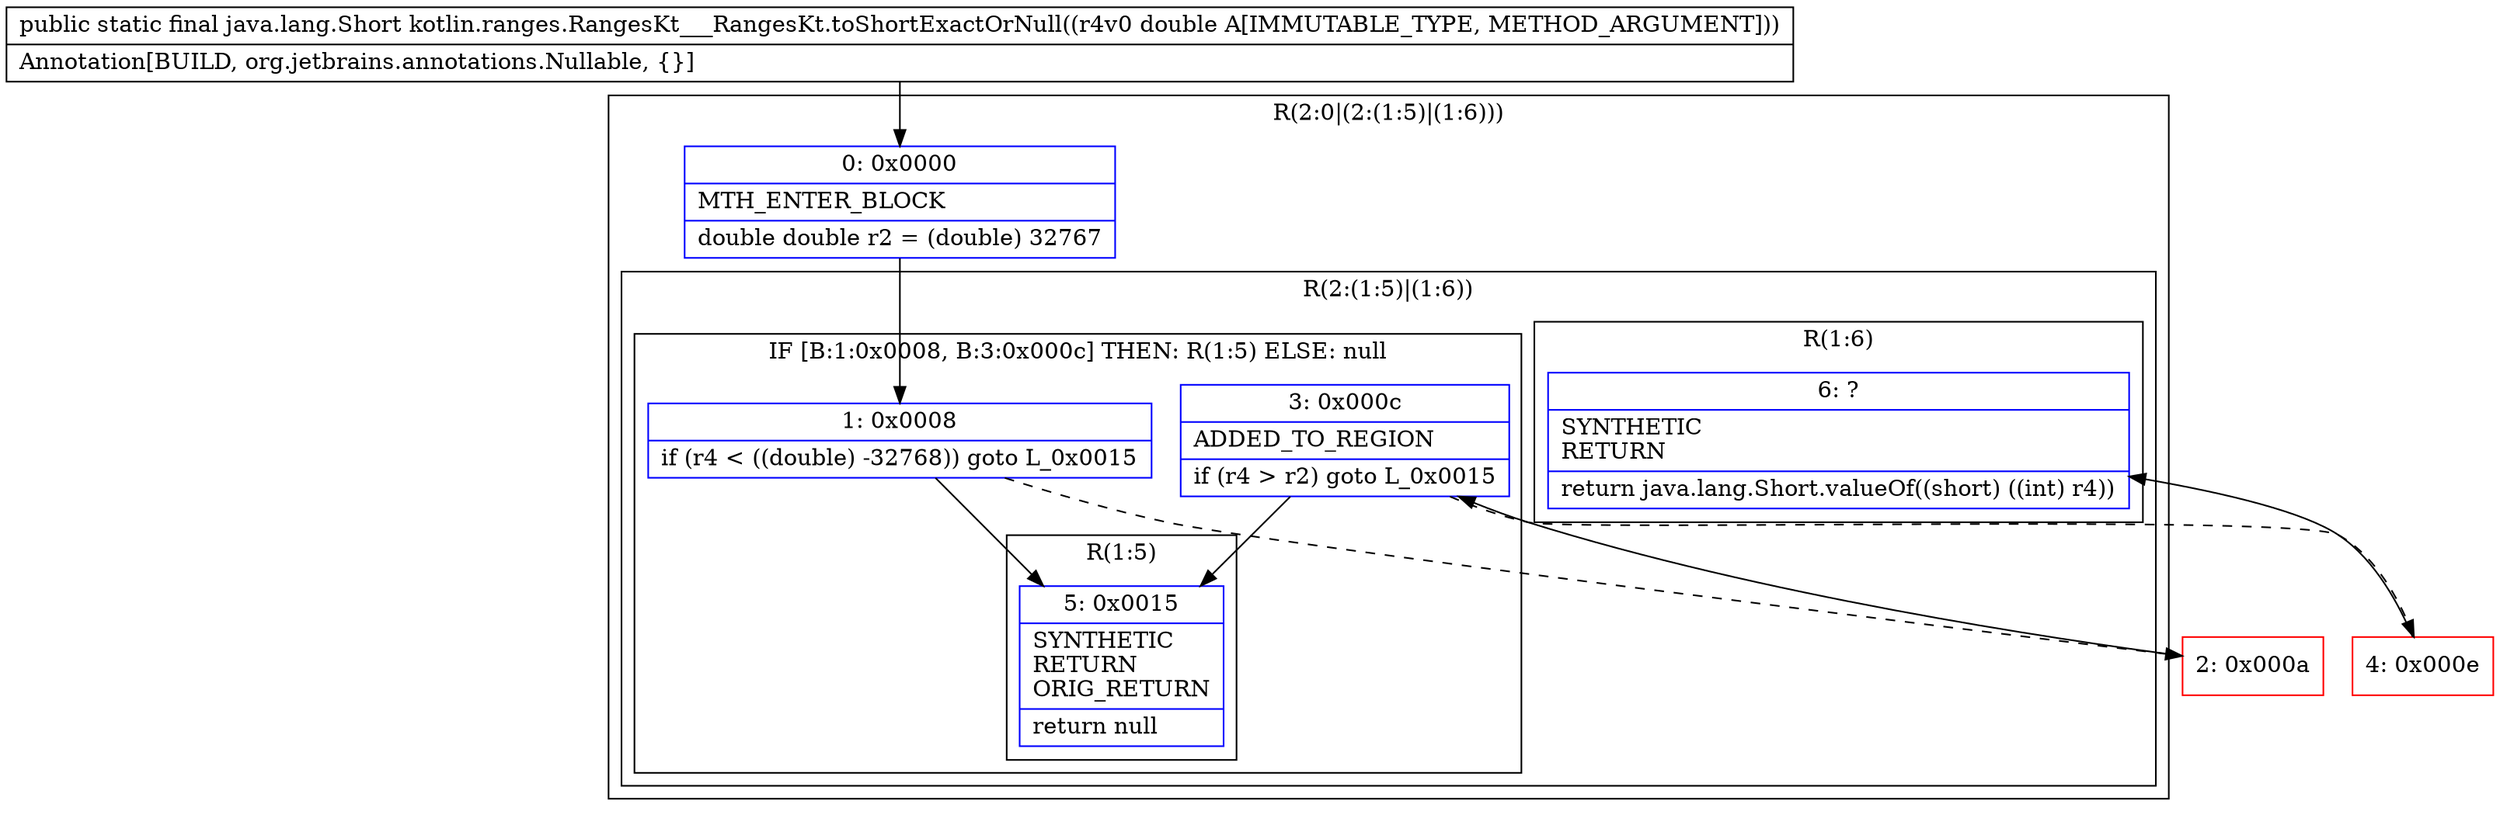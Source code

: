 digraph "CFG forkotlin.ranges.RangesKt___RangesKt.toShortExactOrNull(D)Ljava\/lang\/Short;" {
subgraph cluster_Region_516047486 {
label = "R(2:0|(2:(1:5)|(1:6)))";
node [shape=record,color=blue];
Node_0 [shape=record,label="{0\:\ 0x0000|MTH_ENTER_BLOCK\l|double double r2 = (double) 32767\l}"];
subgraph cluster_Region_947552101 {
label = "R(2:(1:5)|(1:6))";
node [shape=record,color=blue];
subgraph cluster_IfRegion_1762064306 {
label = "IF [B:1:0x0008, B:3:0x000c] THEN: R(1:5) ELSE: null";
node [shape=record,color=blue];
Node_1 [shape=record,label="{1\:\ 0x0008|if (r4 \< ((double) \-32768)) goto L_0x0015\l}"];
Node_3 [shape=record,label="{3\:\ 0x000c|ADDED_TO_REGION\l|if (r4 \> r2) goto L_0x0015\l}"];
subgraph cluster_Region_733798301 {
label = "R(1:5)";
node [shape=record,color=blue];
Node_5 [shape=record,label="{5\:\ 0x0015|SYNTHETIC\lRETURN\lORIG_RETURN\l|return null\l}"];
}
}
subgraph cluster_Region_1446428050 {
label = "R(1:6)";
node [shape=record,color=blue];
Node_6 [shape=record,label="{6\:\ ?|SYNTHETIC\lRETURN\l|return java.lang.Short.valueOf((short) ((int) r4))\l}"];
}
}
}
Node_2 [shape=record,color=red,label="{2\:\ 0x000a}"];
Node_4 [shape=record,color=red,label="{4\:\ 0x000e}"];
MethodNode[shape=record,label="{public static final java.lang.Short kotlin.ranges.RangesKt___RangesKt.toShortExactOrNull((r4v0 double A[IMMUTABLE_TYPE, METHOD_ARGUMENT]))  | Annotation[BUILD, org.jetbrains.annotations.Nullable, \{\}]\l}"];
MethodNode -> Node_0;
Node_0 -> Node_1;
Node_1 -> Node_2[style=dashed];
Node_1 -> Node_5;
Node_3 -> Node_4[style=dashed];
Node_3 -> Node_5;
Node_2 -> Node_3;
Node_4 -> Node_6;
}

